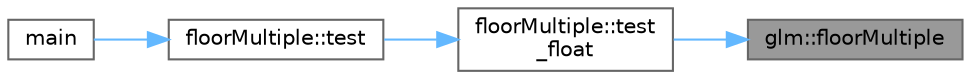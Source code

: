 digraph "glm::floorMultiple"
{
 // LATEX_PDF_SIZE
  bgcolor="transparent";
  edge [fontname=Helvetica,fontsize=10,labelfontname=Helvetica,labelfontsize=10];
  node [fontname=Helvetica,fontsize=10,shape=box,height=0.2,width=0.4];
  rankdir="RL";
  Node1 [id="Node000001",label="glm::floorMultiple",height=0.2,width=0.4,color="gray40", fillcolor="grey60", style="filled", fontcolor="black",tooltip=" "];
  Node1 -> Node2 [id="edge4_Node000001_Node000002",dir="back",color="steelblue1",style="solid",tooltip=" "];
  Node2 [id="Node000002",label="floorMultiple::test\l_float",height=0.2,width=0.4,color="grey40", fillcolor="white", style="filled",URL="$namespacefloor_multiple.html#a6cfaa6dc74a6673a21d9441eb4c1eaa3",tooltip=" "];
  Node2 -> Node3 [id="edge5_Node000002_Node000003",dir="back",color="steelblue1",style="solid",tooltip=" "];
  Node3 [id="Node000003",label="floorMultiple::test",height=0.2,width=0.4,color="grey40", fillcolor="white", style="filled",URL="$namespacefloor_multiple.html#a7429e6d138ae1b689c9707f231ebb38f",tooltip=" "];
  Node3 -> Node4 [id="edge6_Node000003_Node000004",dir="back",color="steelblue1",style="solid",tooltip=" "];
  Node4 [id="Node000004",label="main",height=0.2,width=0.4,color="grey40", fillcolor="white", style="filled",URL="$_classes_2lib_2glm_2test_2gtc_2gtc__round_8cpp.html#ae66f6b31b5ad750f1fe042a706a4e3d4",tooltip=" "];
}
